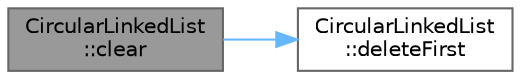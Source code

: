 digraph "CircularLinkedList::clear"
{
 // INTERACTIVE_SVG=YES
 // LATEX_PDF_SIZE
  bgcolor="transparent";
  edge [fontname=Helvetica,fontsize=10,labelfontname=Helvetica,labelfontsize=10];
  node [fontname=Helvetica,fontsize=10,shape=box,height=0.2,width=0.4];
  rankdir="LR";
  Node1 [id="Node000001",label="CircularLinkedList\l::clear",height=0.2,width=0.4,color="gray40", fillcolor="grey60", style="filled", fontcolor="black",tooltip=" "];
  Node1 -> Node2 [id="edge1_Node000001_Node000002",color="steelblue1",style="solid",tooltip=" "];
  Node2 [id="Node000002",label="CircularLinkedList\l::deleteFirst",height=0.2,width=0.4,color="grey40", fillcolor="white", style="filled",URL="$class_circular_linked_list.html#a80a412bc8fa482caf292f88415841bde",tooltip=" "];
}
